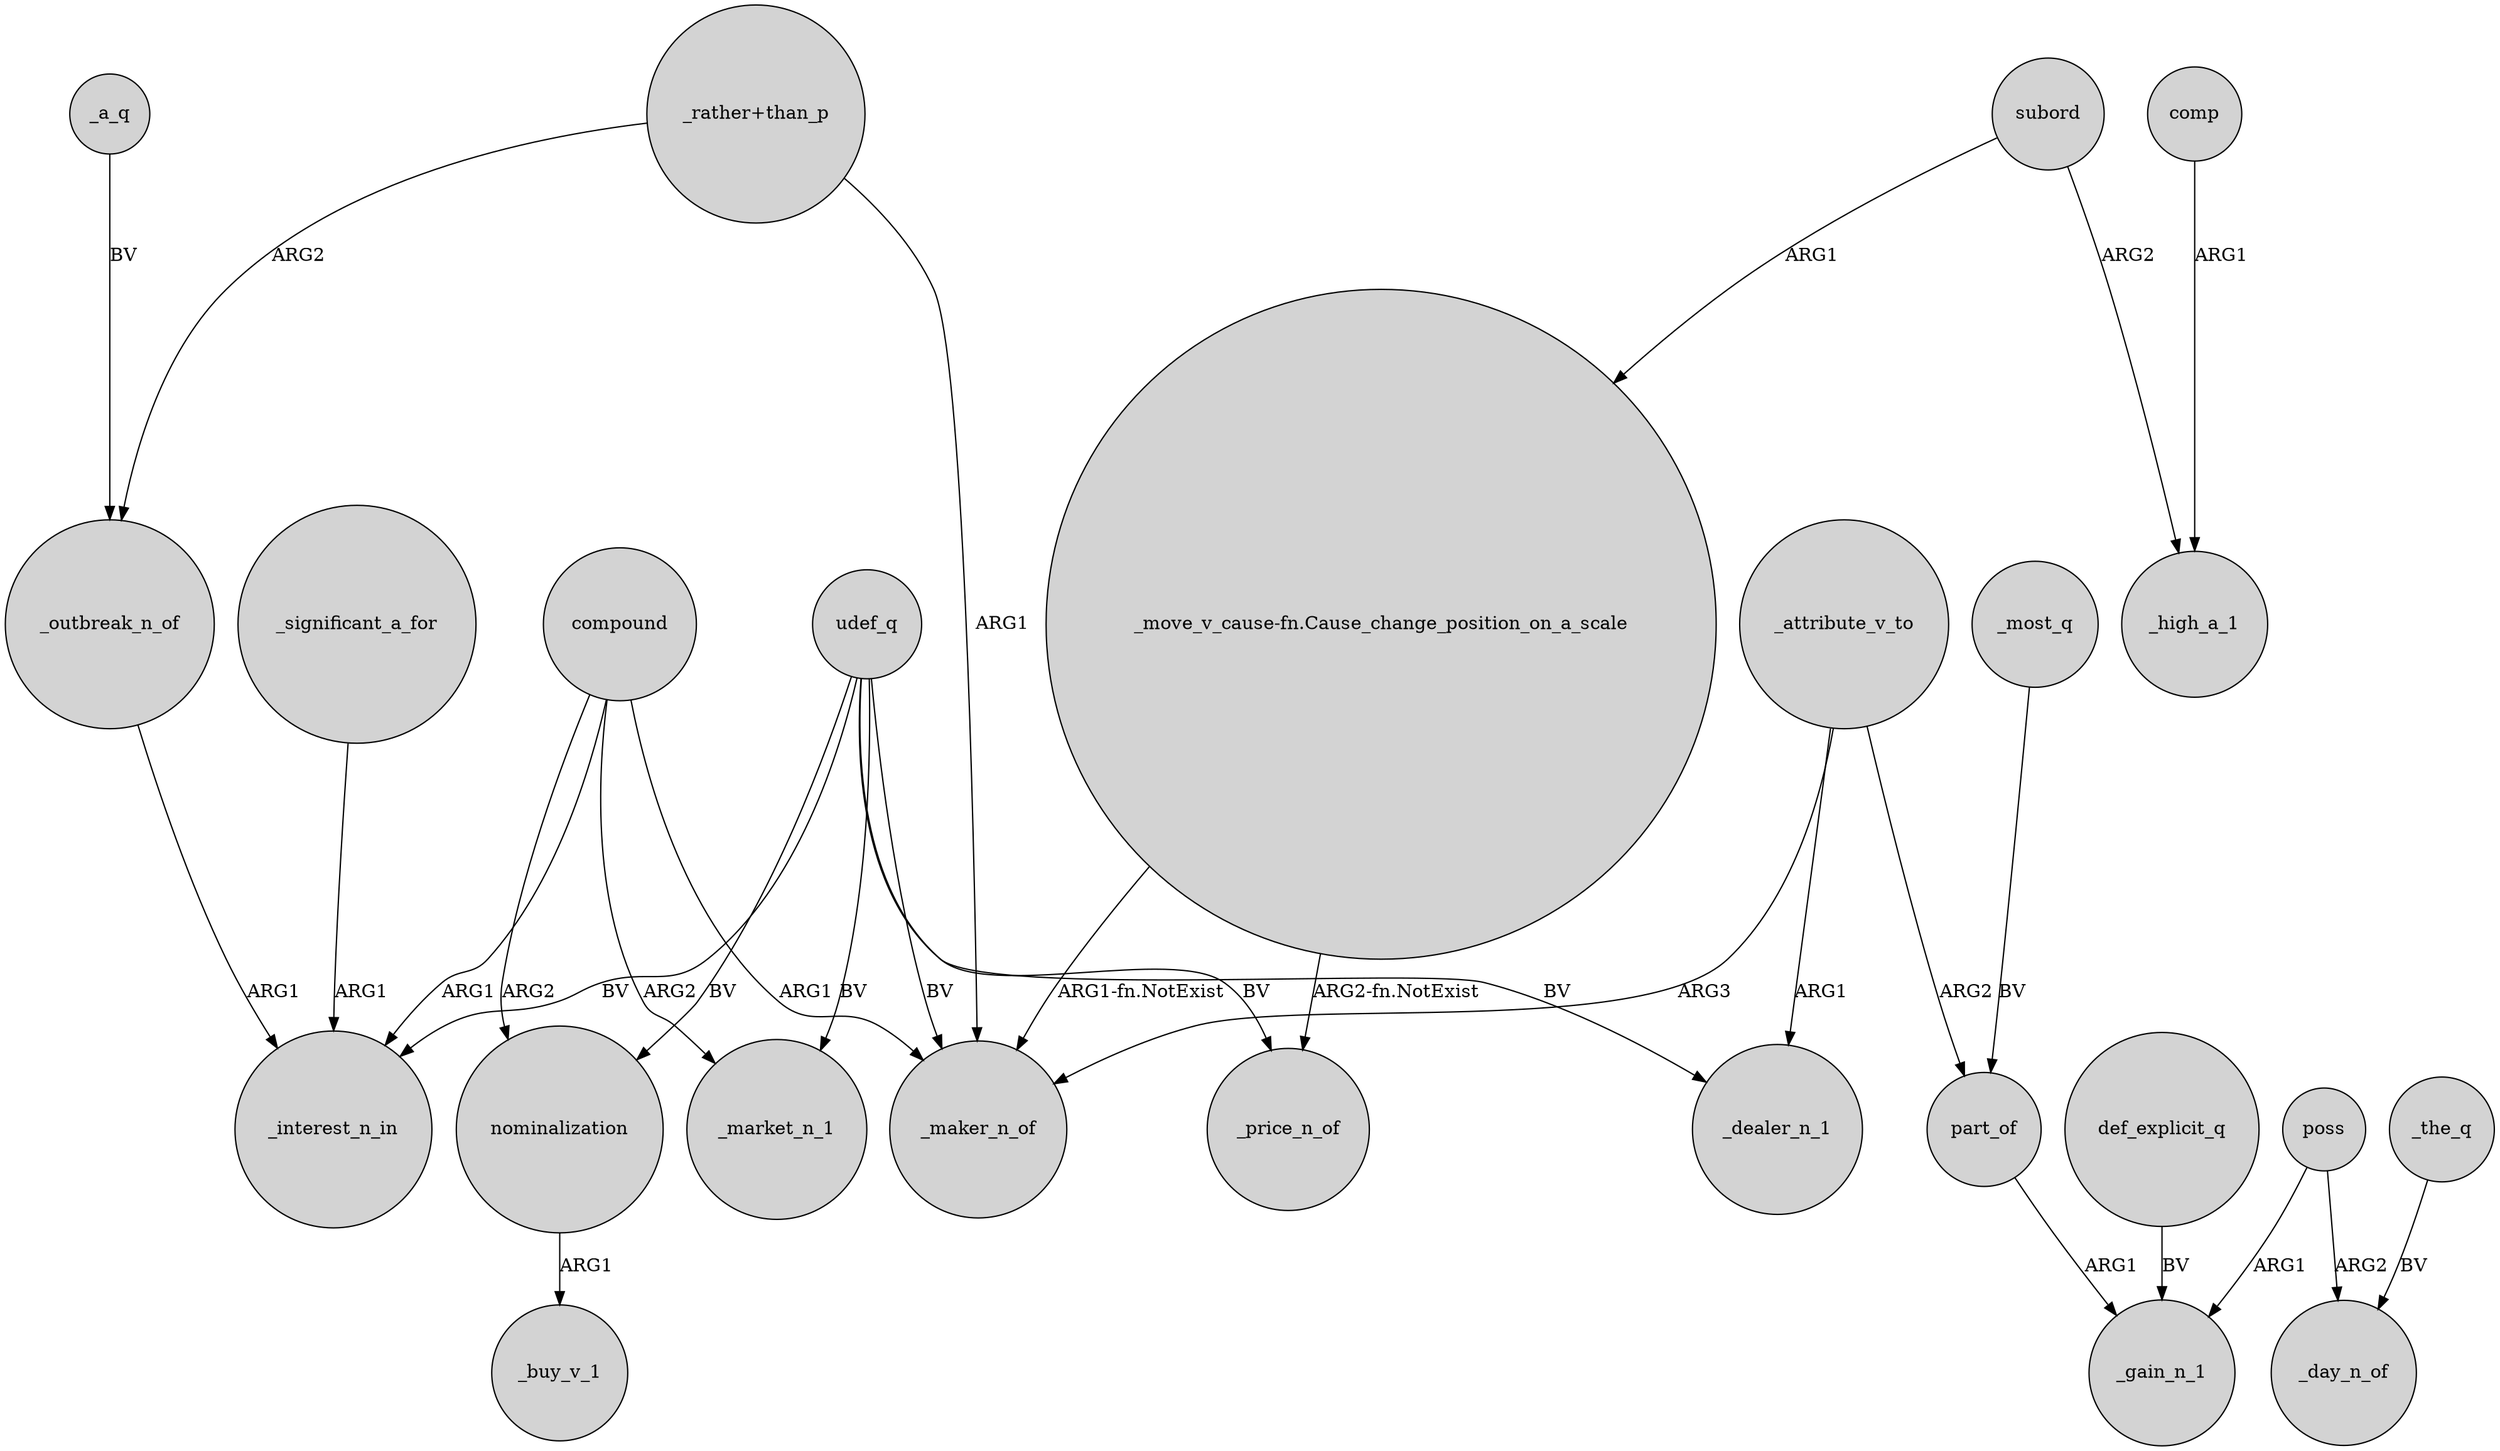 digraph {
	node [shape=circle style=filled]
	compound -> _market_n_1 [label=ARG2]
	"_rather+than_p" -> _outbreak_n_of [label=ARG2]
	udef_q -> _price_n_of [label=BV]
	part_of -> _gain_n_1 [label=ARG1]
	subord -> "_move_v_cause-fn.Cause_change_position_on_a_scale" [label=ARG1]
	"_move_v_cause-fn.Cause_change_position_on_a_scale" -> _maker_n_of [label="ARG1-fn.NotExist"]
	def_explicit_q -> _gain_n_1 [label=BV]
	compound -> _maker_n_of [label=ARG1]
	compound -> nominalization [label=ARG2]
	udef_q -> _market_n_1 [label=BV]
	comp -> _high_a_1 [label=ARG1]
	_attribute_v_to -> _dealer_n_1 [label=ARG1]
	udef_q -> _interest_n_in [label=BV]
	nominalization -> _buy_v_1 [label=ARG1]
	_outbreak_n_of -> _interest_n_in [label=ARG1]
	_attribute_v_to -> _maker_n_of [label=ARG3]
	poss -> _day_n_of [label=ARG2]
	_the_q -> _day_n_of [label=BV]
	subord -> _high_a_1 [label=ARG2]
	udef_q -> _maker_n_of [label=BV]
	"_rather+than_p" -> _maker_n_of [label=ARG1]
	poss -> _gain_n_1 [label=ARG1]
	_significant_a_for -> _interest_n_in [label=ARG1]
	udef_q -> nominalization [label=BV]
	_attribute_v_to -> part_of [label=ARG2]
	_most_q -> part_of [label=BV]
	_a_q -> _outbreak_n_of [label=BV]
	udef_q -> _dealer_n_1 [label=BV]
	"_move_v_cause-fn.Cause_change_position_on_a_scale" -> _price_n_of [label="ARG2-fn.NotExist"]
	compound -> _interest_n_in [label=ARG1]
}
